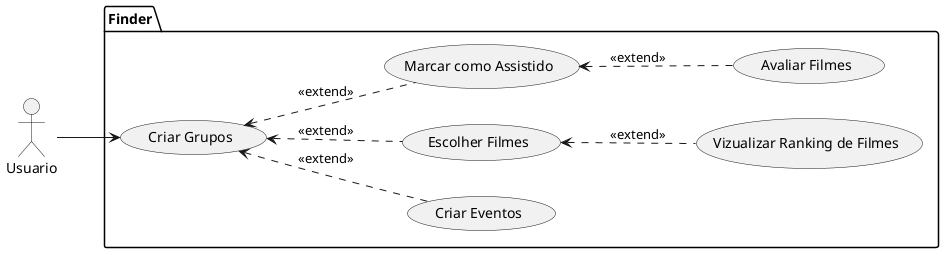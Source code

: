 @startuml

left to right direction

actor Usuario as g

 

package Finder {

  usecase "Criar Grupos" as UC1

  usecase "Avaliar Filmes" as UC2

  usecase "Criar Eventos" as UC3

  usecase "Escolher Filmes" as UC4

  usecase "Vizualizar Ranking de Filmes" as UC5

  usecase "Marcar como Assistido" as UC6

}

 

g --> UC1

UC6 <.. UC2 : <<extend>>

UC1 <.. UC3 : <<extend>>

UC1 <.. UC4 : <<extend>>

UC4 <.. UC5 : <<extend>>

UC1 <.. UC6 : <<extend>>

 

@enduml
